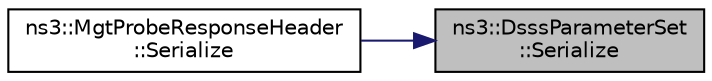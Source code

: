 digraph "ns3::DsssParameterSet::Serialize"
{
 // LATEX_PDF_SIZE
  edge [fontname="Helvetica",fontsize="10",labelfontname="Helvetica",labelfontsize="10"];
  node [fontname="Helvetica",fontsize="10",shape=record];
  rankdir="RL";
  Node1 [label="ns3::DsssParameterSet\l::Serialize",height=0.2,width=0.4,color="black", fillcolor="grey75", style="filled", fontcolor="black",tooltip=" "];
  Node1 -> Node2 [dir="back",color="midnightblue",fontsize="10",style="solid",fontname="Helvetica"];
  Node2 [label="ns3::MgtProbeResponseHeader\l::Serialize",height=0.2,width=0.4,color="black", fillcolor="white", style="filled",URL="$classns3_1_1_mgt_probe_response_header.html#a1f83599e2f55616f48c23e5115749d93",tooltip=" "];
}
